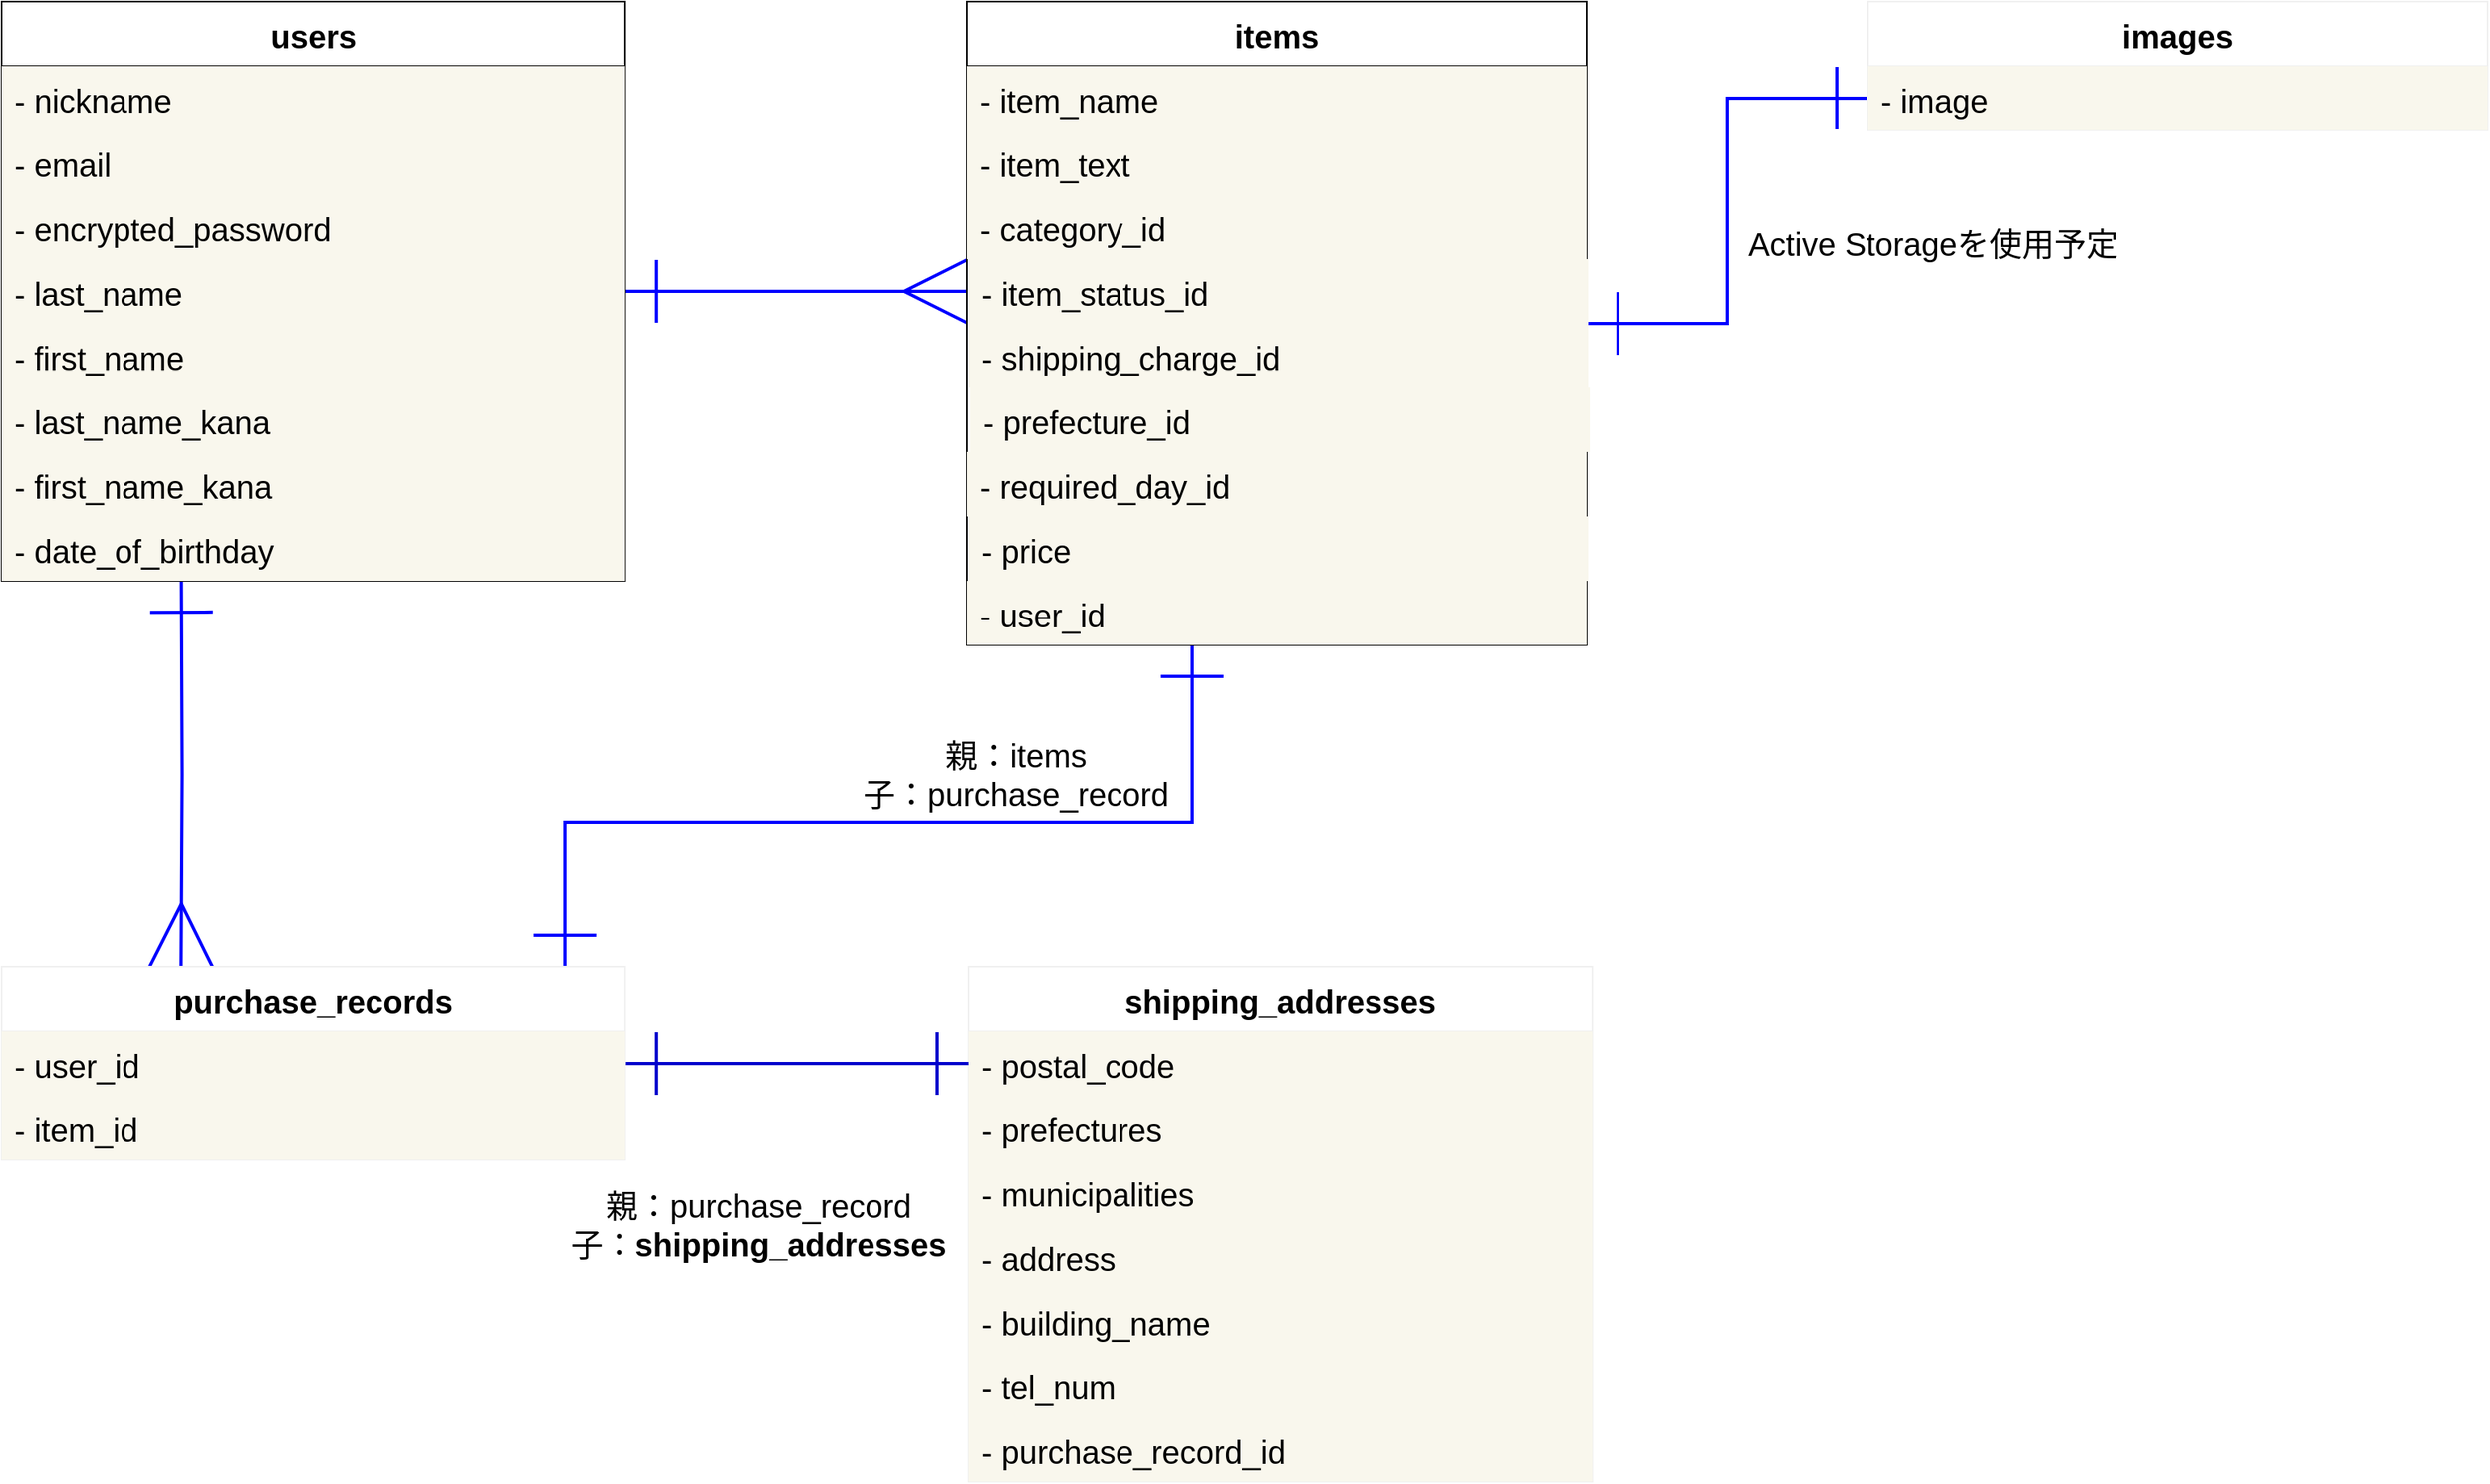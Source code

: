 <mxfile>
    <diagram id="0TDGKuJNJz5VuVz-Sy0O" name="ページ1">
        <mxGraphModel dx="796" dy="1142" grid="1" gridSize="10" guides="1" tooltips="1" connect="1" arrows="1" fold="1" page="1" pageScale="1" pageWidth="1654" pageHeight="1169" math="0" shadow="0">
            <root>
                <mxCell id="0"/>
                <mxCell id="1" parent="0"/>
                <mxCell id="91" style="edgeStyle=orthogonalEdgeStyle;rounded=0;orthogonalLoop=1;jettySize=auto;html=1;fontSize=20;endArrow=ERmany;endFill=0;strokeWidth=2;sourcePerimeterSpacing=0;entryX=0;entryY=0.5;entryDx=0;entryDy=0;endSize=36;targetPerimeterSpacing=0;startSize=36;startArrow=ERone;startFill=0;strokeColor=#0000FF;" edge="1" parent="1" source="13" target="81">
                    <mxGeometry relative="1" as="geometry">
                        <mxPoint x="620" y="260" as="targetPoint"/>
                        <Array as="points"/>
                    </mxGeometry>
                </mxCell>
                <mxCell id="120" style="edgeStyle=orthogonalEdgeStyle;rounded=0;orthogonalLoop=1;jettySize=auto;html=1;fontSize=20;fontColor=#000000;startArrow=ERone;startFill=0;endArrow=ERmany;endFill=0;startSize=36;endSize=36;sourcePerimeterSpacing=0;targetPerimeterSpacing=0;strokeWidth=2;entryX=0.288;entryY=0;entryDx=0;entryDy=0;entryPerimeter=0;strokeColor=#0000FF;" edge="1" parent="1" target="103">
                    <mxGeometry relative="1" as="geometry">
                        <mxPoint x="161.8" y="670" as="targetPoint"/>
                        <mxPoint x="161.8" y="440" as="sourcePoint"/>
                    </mxGeometry>
                </mxCell>
                <mxCell id="13" value="users" style="shape=table;startSize=40;container=1;collapsible=1;childLayout=tableLayout;fixedRows=1;rowLines=0;fontStyle=1;align=center;resizeLast=1;fontSize=20;strokeWidth=1;" vertex="1" parent="1">
                    <mxGeometry x="50" y="80" width="387.6" height="360" as="geometry"/>
                </mxCell>
                <mxCell id="23" value="" style="shape=partialRectangle;collapsible=0;dropTarget=0;pointerEvents=0;fillColor=none;top=0;left=0;bottom=0;right=0;points=[[0,0.5],[1,0.5]];portConstraint=eastwest;" vertex="1" parent="13">
                    <mxGeometry y="40" width="387.6" height="40" as="geometry"/>
                </mxCell>
                <mxCell id="25" value="- nickname" style="shape=partialRectangle;connectable=0;fillColor=#f9f7ed;top=0;left=0;bottom=0;right=0;align=left;spacingLeft=6;overflow=hidden;fontSize=20;strokeColor=#36393d;fontColor=#000000;" vertex="1" parent="23">
                    <mxGeometry width="387.6" height="40" as="geometry"/>
                </mxCell>
                <mxCell id="17" value="" style="shape=partialRectangle;collapsible=0;dropTarget=0;pointerEvents=0;fillColor=none;top=0;left=0;bottom=0;right=0;points=[[0,0.5],[1,0.5]];portConstraint=eastwest;" vertex="1" parent="13">
                    <mxGeometry y="80" width="387.6" height="40" as="geometry"/>
                </mxCell>
                <mxCell id="19" value="- email" style="shape=partialRectangle;connectable=0;fillColor=#f9f7ed;top=0;left=0;bottom=0;right=0;align=left;spacingLeft=6;overflow=hidden;fontSize=20;strokeColor=#36393d;fontColor=#000000;" vertex="1" parent="17">
                    <mxGeometry width="387.6" height="40" as="geometry"/>
                </mxCell>
                <mxCell id="20" value="" style="shape=partialRectangle;collapsible=0;dropTarget=0;pointerEvents=0;fillColor=none;top=0;left=0;bottom=0;right=0;points=[[0,0.5],[1,0.5]];portConstraint=eastwest;" vertex="1" parent="13">
                    <mxGeometry y="120" width="387.6" height="40" as="geometry"/>
                </mxCell>
                <mxCell id="22" value="- encrypted_password" style="shape=partialRectangle;connectable=0;fillColor=#f9f7ed;top=0;left=0;bottom=0;right=0;align=left;spacingLeft=6;overflow=hidden;fontSize=20;strokeColor=#36393d;fontColor=#000000;" vertex="1" parent="20">
                    <mxGeometry width="387.6" height="40" as="geometry"/>
                </mxCell>
                <mxCell id="71" style="shape=partialRectangle;collapsible=0;dropTarget=0;pointerEvents=0;fillColor=none;top=0;left=0;bottom=0;right=0;points=[[0,0.5],[1,0.5]];portConstraint=eastwest;" vertex="1" parent="13">
                    <mxGeometry y="160" width="387.6" height="40" as="geometry"/>
                </mxCell>
                <mxCell id="72" style="shape=partialRectangle;connectable=0;fillColor=none;top=0;left=0;bottom=0;right=0;align=left;spacingLeft=6;overflow=hidden;fontSize=20;" vertex="1" parent="71">
                    <mxGeometry width="387.6" height="40" as="geometry"/>
                </mxCell>
                <mxCell id="73" style="shape=partialRectangle;collapsible=0;dropTarget=0;pointerEvents=0;fillColor=none;top=0;left=0;bottom=0;right=0;points=[[0,0.5],[1,0.5]];portConstraint=eastwest;" vertex="1" parent="13">
                    <mxGeometry y="200" width="387.6" height="40" as="geometry"/>
                </mxCell>
                <mxCell id="74" style="shape=partialRectangle;connectable=0;fillColor=none;top=0;left=0;bottom=0;right=0;align=left;spacingLeft=6;overflow=hidden;fontSize=20;" vertex="1" parent="73">
                    <mxGeometry width="387.6" height="40" as="geometry"/>
                </mxCell>
                <mxCell id="75" style="shape=partialRectangle;collapsible=0;dropTarget=0;pointerEvents=0;fillColor=none;top=0;left=0;bottom=0;right=0;points=[[0,0.5],[1,0.5]];portConstraint=eastwest;" vertex="1" parent="13">
                    <mxGeometry y="240" width="387.6" height="40" as="geometry"/>
                </mxCell>
                <mxCell id="76" style="shape=partialRectangle;connectable=0;fillColor=none;top=0;left=0;bottom=0;right=0;align=left;spacingLeft=6;overflow=hidden;fontSize=20;" vertex="1" parent="75">
                    <mxGeometry width="387.6" height="40" as="geometry"/>
                </mxCell>
                <mxCell id="77" style="shape=partialRectangle;collapsible=0;dropTarget=0;pointerEvents=0;fillColor=none;top=0;left=0;bottom=0;right=0;points=[[0,0.5],[1,0.5]];portConstraint=eastwest;" vertex="1" parent="13">
                    <mxGeometry y="280" width="387.6" height="40" as="geometry"/>
                </mxCell>
                <mxCell id="78" style="shape=partialRectangle;connectable=0;fillColor=none;top=0;left=0;bottom=0;right=0;align=left;spacingLeft=6;overflow=hidden;fontSize=20;" vertex="1" parent="77">
                    <mxGeometry width="387.6" height="40" as="geometry"/>
                </mxCell>
                <mxCell id="79" style="shape=partialRectangle;collapsible=0;dropTarget=0;pointerEvents=0;fillColor=none;top=0;left=0;bottom=0;right=0;points=[[0,0.5],[1,0.5]];portConstraint=eastwest;" vertex="1" parent="13">
                    <mxGeometry y="320" width="387.6" height="40" as="geometry"/>
                </mxCell>
                <mxCell id="80" style="shape=partialRectangle;connectable=0;fillColor=none;top=0;left=0;bottom=0;right=0;align=left;spacingLeft=6;overflow=hidden;fontSize=20;" vertex="1" parent="79">
                    <mxGeometry width="387.6" height="40" as="geometry"/>
                </mxCell>
                <mxCell id="94" style="edgeStyle=orthogonalEdgeStyle;rounded=0;orthogonalLoop=1;jettySize=auto;html=1;fontSize=20;startArrow=ERone;startFill=0;endArrow=ERone;endFill=0;startSize=36;endSize=36;sourcePerimeterSpacing=0;targetPerimeterSpacing=0;strokeWidth=2;strokeColor=#0000FF;" edge="1" parent="1" source="26" target="103">
                    <mxGeometry relative="1" as="geometry">
                        <mxPoint x="190" y="630" as="targetPoint"/>
                        <Array as="points">
                            <mxPoint x="790" y="590"/>
                            <mxPoint x="400" y="590"/>
                        </Array>
                    </mxGeometry>
                </mxCell>
                <mxCell id="100" value="親：items&lt;br&gt;子：purchase_record" style="edgeLabel;html=1;align=center;verticalAlign=middle;resizable=0;points=[];fontSize=20;" vertex="1" connectable="0" parent="94">
                    <mxGeometry x="0.002" y="2" relative="1" as="geometry">
                        <mxPoint x="75" y="-32" as="offset"/>
                    </mxGeometry>
                </mxCell>
                <mxCell id="95" value="Active Storageを使用予定" style="edgeStyle=orthogonalEdgeStyle;rounded=0;orthogonalLoop=1;jettySize=auto;html=1;fontSize=20;startArrow=ERone;startFill=0;endArrow=ERone;endFill=0;startSize=36;endSize=36;sourcePerimeterSpacing=0;targetPerimeterSpacing=0;strokeWidth=2;entryX=0;entryY=0.5;entryDx=0;entryDy=0;strokeColor=#0000FF;" edge="1" parent="1" source="26" target="44">
                    <mxGeometry x="1" y="-98" relative="1" as="geometry">
                        <mxPoint x="1220" y="130" as="targetPoint"/>
                        <mxPoint x="40" y="-8" as="offset"/>
                    </mxGeometry>
                </mxCell>
                <mxCell id="26" value="items" style="shape=table;startSize=40;container=1;collapsible=1;childLayout=tableLayout;fixedRows=1;rowLines=0;fontStyle=1;align=center;resizeLast=1;fontSize=20;strokeWidth=1;" vertex="1" parent="1">
                    <mxGeometry x="650" y="80" width="385" height="400" as="geometry"/>
                </mxCell>
                <mxCell id="27" value="" style="shape=partialRectangle;collapsible=0;dropTarget=0;pointerEvents=0;fillColor=none;top=0;left=0;bottom=0;right=0;points=[[0,0.5],[1,0.5]];portConstraint=eastwest;" vertex="1" parent="26">
                    <mxGeometry y="40" width="385" height="40" as="geometry"/>
                </mxCell>
                <mxCell id="28" value="- item_name" style="shape=partialRectangle;connectable=0;fillColor=#f9f7ed;top=0;left=0;bottom=0;right=0;align=left;spacingLeft=6;overflow=hidden;fontSize=20;strokeColor=#36393d;fontColor=#000000;" vertex="1" parent="27">
                    <mxGeometry width="385" height="40" as="geometry"/>
                </mxCell>
                <mxCell id="29" value="" style="shape=partialRectangle;collapsible=0;dropTarget=0;pointerEvents=0;fillColor=none;top=0;left=0;bottom=0;right=0;points=[[0,0.5],[1,0.5]];portConstraint=eastwest;" vertex="1" parent="26">
                    <mxGeometry y="80" width="385" height="40" as="geometry"/>
                </mxCell>
                <mxCell id="30" value="- item_text" style="shape=partialRectangle;connectable=0;fillColor=#f9f7ed;top=0;left=0;bottom=0;right=0;align=left;spacingLeft=6;overflow=hidden;fontSize=20;strokeColor=#36393d;fontColor=#000000;" vertex="1" parent="29">
                    <mxGeometry width="385" height="40" as="geometry"/>
                </mxCell>
                <mxCell id="31" value="" style="shape=partialRectangle;collapsible=0;dropTarget=0;pointerEvents=0;fillColor=none;top=0;left=0;bottom=0;right=0;points=[[0,0.5],[1,0.5]];portConstraint=eastwest;" vertex="1" parent="26">
                    <mxGeometry y="120" width="385" height="40" as="geometry"/>
                </mxCell>
                <mxCell id="32" value="- category_id" style="shape=partialRectangle;connectable=0;fillColor=#f9f7ed;top=0;left=0;bottom=0;right=0;align=left;spacingLeft=6;overflow=hidden;fontSize=20;strokeColor=#36393d;fontColor=#000000;" vertex="1" parent="31">
                    <mxGeometry width="385" height="40" as="geometry"/>
                </mxCell>
                <mxCell id="81" style="shape=partialRectangle;collapsible=0;dropTarget=0;pointerEvents=0;fillColor=none;top=0;left=0;bottom=0;right=0;points=[[0,0.5],[1,0.5]];portConstraint=eastwest;" vertex="1" parent="26">
                    <mxGeometry y="160" width="385" height="40" as="geometry"/>
                </mxCell>
                <mxCell id="82" style="shape=partialRectangle;connectable=0;fillColor=none;top=0;left=0;bottom=0;right=0;align=left;spacingLeft=6;overflow=hidden;fontSize=20;" vertex="1" parent="81">
                    <mxGeometry width="385" height="40" as="geometry"/>
                </mxCell>
                <mxCell id="83" style="shape=partialRectangle;collapsible=0;dropTarget=0;pointerEvents=0;fillColor=none;top=0;left=0;bottom=0;right=0;points=[[0,0.5],[1,0.5]];portConstraint=eastwest;" vertex="1" parent="26">
                    <mxGeometry y="200" width="385" height="40" as="geometry"/>
                </mxCell>
                <mxCell id="84" style="shape=partialRectangle;connectable=0;fillColor=none;top=0;left=0;bottom=0;right=0;align=left;spacingLeft=6;overflow=hidden;fontSize=20;" vertex="1" parent="83">
                    <mxGeometry width="385" height="40" as="geometry"/>
                </mxCell>
                <mxCell id="85" style="shape=partialRectangle;collapsible=0;dropTarget=0;pointerEvents=0;fillColor=none;top=0;left=0;bottom=0;right=0;points=[[0,0.5],[1,0.5]];portConstraint=eastwest;" vertex="1" parent="26">
                    <mxGeometry y="240" width="385" height="40" as="geometry"/>
                </mxCell>
                <mxCell id="86" style="shape=partialRectangle;connectable=0;fillColor=none;top=0;left=0;bottom=0;right=0;align=left;spacingLeft=6;overflow=hidden;fontSize=20;" vertex="1" parent="85">
                    <mxGeometry width="385" height="40" as="geometry"/>
                </mxCell>
                <mxCell id="87" style="shape=partialRectangle;collapsible=0;dropTarget=0;pointerEvents=0;fillColor=none;top=0;left=0;bottom=0;right=0;points=[[0,0.5],[1,0.5]];portConstraint=eastwest;" vertex="1" parent="26">
                    <mxGeometry y="280" width="385" height="40" as="geometry"/>
                </mxCell>
                <mxCell id="88" style="shape=partialRectangle;connectable=0;fillColor=none;top=0;left=0;bottom=0;right=0;align=left;spacingLeft=6;overflow=hidden;fontSize=20;" vertex="1" parent="87">
                    <mxGeometry width="385" height="40" as="geometry"/>
                </mxCell>
                <mxCell id="89" style="shape=partialRectangle;collapsible=0;dropTarget=0;pointerEvents=0;fillColor=none;top=0;left=0;bottom=0;right=0;points=[[0,0.5],[1,0.5]];portConstraint=eastwest;" vertex="1" parent="26">
                    <mxGeometry y="320" width="385" height="40" as="geometry"/>
                </mxCell>
                <mxCell id="90" style="shape=partialRectangle;connectable=0;fillColor=none;top=0;left=0;bottom=0;right=0;align=left;spacingLeft=6;overflow=hidden;fontSize=20;" vertex="1" parent="89">
                    <mxGeometry width="385" height="40" as="geometry"/>
                </mxCell>
                <mxCell id="96" style="shape=partialRectangle;collapsible=0;dropTarget=0;pointerEvents=0;fillColor=none;top=0;left=0;bottom=0;right=0;points=[[0,0.5],[1,0.5]];portConstraint=eastwest;" vertex="1" parent="26">
                    <mxGeometry y="360" width="385" height="40" as="geometry"/>
                </mxCell>
                <mxCell id="97" value="- user_id" style="shape=partialRectangle;connectable=0;fillColor=#f9f7ed;top=0;left=0;bottom=0;right=0;align=left;spacingLeft=6;overflow=hidden;fontSize=20;strokeColor=#36393d;fontColor=#000000;" vertex="1" parent="96">
                    <mxGeometry width="385" height="40" as="geometry"/>
                </mxCell>
                <mxCell id="33" value="- last_name" style="shape=partialRectangle;connectable=0;fillColor=#f9f7ed;top=0;left=0;bottom=0;right=0;align=left;spacingLeft=6;overflow=hidden;fontSize=20;strokeColor=#36393d;fontColor=#000000;" vertex="1" parent="1">
                    <mxGeometry x="50" y="240" width="387.6" height="40" as="geometry"/>
                </mxCell>
                <mxCell id="34" value="- first_name" style="shape=partialRectangle;connectable=0;fillColor=#f9f7ed;top=0;left=0;bottom=0;right=0;align=left;spacingLeft=6;overflow=hidden;fontSize=20;strokeColor=#36393d;fontColor=#000000;" vertex="1" parent="1">
                    <mxGeometry x="50" y="280" width="387.6" height="40" as="geometry"/>
                </mxCell>
                <mxCell id="35" value="- date_of_birthday" style="shape=partialRectangle;connectable=0;fillColor=#f9f7ed;top=0;left=0;bottom=0;right=0;align=left;spacingLeft=6;overflow=hidden;fontSize=20;strokeColor=#36393d;fontColor=#000000;" vertex="1" parent="1">
                    <mxGeometry x="50" y="400" width="387.6" height="40" as="geometry"/>
                </mxCell>
                <mxCell id="36" value="- item_status_id" style="shape=partialRectangle;connectable=0;fillColor=#f9f7ed;top=0;left=0;bottom=0;right=0;align=left;spacingLeft=6;overflow=hidden;fontSize=20;strokeColor=#36393d;fontColor=#000000;" vertex="1" parent="1">
                    <mxGeometry x="651" y="240" width="385" height="40" as="geometry"/>
                </mxCell>
                <mxCell id="37" value="- shipping_charge_id" style="shape=partialRectangle;connectable=0;fillColor=#f9f7ed;top=0;left=0;bottom=0;right=0;align=left;spacingLeft=6;overflow=hidden;fontSize=20;strokeColor=#36393d;fontColor=#000000;" vertex="1" parent="1">
                    <mxGeometry x="651" y="280" width="385" height="40" as="geometry"/>
                </mxCell>
                <mxCell id="38" value="- prefecture_id" style="shape=partialRectangle;connectable=0;fillColor=#f9f7ed;top=0;left=0;bottom=0;right=0;align=left;spacingLeft=6;overflow=hidden;fontSize=20;strokeColor=#36393d;fontColor=#000000;" vertex="1" parent="1">
                    <mxGeometry x="652" y="320" width="385" height="40" as="geometry"/>
                </mxCell>
                <mxCell id="39" value="- required_day_id" style="shape=partialRectangle;connectable=0;fillColor=#f9f7ed;top=0;left=0;bottom=0;right=0;align=left;spacingLeft=6;overflow=hidden;fontSize=20;strokeColor=#36393d;fontColor=#000000;" vertex="1" parent="1">
                    <mxGeometry x="650" y="360" width="385" height="40" as="geometry"/>
                </mxCell>
                <mxCell id="40" value="- price" style="shape=partialRectangle;connectable=0;fillColor=#f9f7ed;top=0;left=0;bottom=0;right=0;align=left;spacingLeft=6;overflow=hidden;fontSize=20;strokeColor=#36393d;fontColor=#000000;" vertex="1" parent="1">
                    <mxGeometry x="651" y="400" width="385" height="40" as="geometry"/>
                </mxCell>
                <mxCell id="41" value="- last_name_kana" style="shape=partialRectangle;connectable=0;fillColor=#f9f7ed;top=0;left=0;bottom=0;right=0;align=left;spacingLeft=6;overflow=hidden;fontSize=20;strokeColor=#36393d;fontColor=#000000;" vertex="1" parent="1">
                    <mxGeometry x="50" y="320" width="387.6" height="40" as="geometry"/>
                </mxCell>
                <mxCell id="42" value="- first_name_kana" style="shape=partialRectangle;connectable=0;fillColor=#f9f7ed;top=0;left=0;bottom=0;right=0;align=left;spacingLeft=6;overflow=hidden;fontSize=20;strokeColor=#36393d;fontColor=#000000;" vertex="1" parent="1">
                    <mxGeometry x="50" y="360" width="387.6" height="40" as="geometry"/>
                </mxCell>
                <mxCell id="43" value="images" style="shape=table;startSize=40;container=1;collapsible=1;childLayout=tableLayout;fixedRows=1;rowLines=0;fontStyle=1;align=center;resizeLast=1;fontSize=20;strokeColor=#f0f0f0;strokeWidth=1;" vertex="1" parent="1">
                    <mxGeometry x="1210" y="80" width="385" height="80" as="geometry"/>
                </mxCell>
                <mxCell id="44" value="" style="shape=partialRectangle;collapsible=0;dropTarget=0;pointerEvents=0;fillColor=none;top=0;left=0;bottom=0;right=0;points=[[0,0.5],[1,0.5]];portConstraint=eastwest;" vertex="1" parent="43">
                    <mxGeometry y="40" width="385" height="40" as="geometry"/>
                </mxCell>
                <mxCell id="45" value="- image" style="shape=partialRectangle;connectable=0;fillColor=#f9f7ed;top=0;left=0;bottom=0;right=0;align=left;spacingLeft=6;overflow=hidden;fontSize=20;strokeColor=#36393d;fontColor=#000000;" vertex="1" parent="44">
                    <mxGeometry width="385" height="40" as="geometry"/>
                </mxCell>
                <mxCell id="50" value="shipping_addresses" style="shape=table;startSize=40;container=1;collapsible=1;childLayout=tableLayout;fixedRows=1;rowLines=0;fontStyle=1;align=center;resizeLast=1;fontSize=20;strokeColor=#f0f0f0;strokeWidth=1;" vertex="1" parent="1">
                    <mxGeometry x="651" y="680" width="387.6" height="320" as="geometry"/>
                </mxCell>
                <mxCell id="59" style="shape=partialRectangle;collapsible=0;dropTarget=0;pointerEvents=0;fillColor=none;top=0;left=0;bottom=0;right=0;points=[[0,0.5],[1,0.5]];portConstraint=eastwest;" vertex="1" parent="50">
                    <mxGeometry y="40" width="387.6" height="40" as="geometry"/>
                </mxCell>
                <mxCell id="60" value="- postal_code" style="shape=partialRectangle;connectable=0;fillColor=#f9f7ed;top=0;left=0;bottom=0;right=0;align=left;spacingLeft=6;overflow=hidden;fontSize=20;strokeColor=#36393d;fontColor=#000000;" vertex="1" parent="59">
                    <mxGeometry width="387.6" height="40" as="geometry"/>
                </mxCell>
                <mxCell id="61" style="shape=partialRectangle;collapsible=0;dropTarget=0;pointerEvents=0;fillColor=none;top=0;left=0;bottom=0;right=0;points=[[0,0.5],[1,0.5]];portConstraint=eastwest;" vertex="1" parent="50">
                    <mxGeometry y="80" width="387.6" height="40" as="geometry"/>
                </mxCell>
                <mxCell id="62" value="- prefectures" style="shape=partialRectangle;connectable=0;fillColor=#f9f7ed;top=0;left=0;bottom=0;right=0;align=left;spacingLeft=6;overflow=hidden;fontSize=20;strokeColor=#36393d;fontColor=#000000;" vertex="1" parent="61">
                    <mxGeometry width="387.6" height="40" as="geometry"/>
                </mxCell>
                <mxCell id="63" style="shape=partialRectangle;collapsible=0;dropTarget=0;pointerEvents=0;fillColor=none;top=0;left=0;bottom=0;right=0;points=[[0,0.5],[1,0.5]];portConstraint=eastwest;" vertex="1" parent="50">
                    <mxGeometry y="120" width="387.6" height="40" as="geometry"/>
                </mxCell>
                <mxCell id="64" value="- municipalities" style="shape=partialRectangle;connectable=0;fillColor=#f9f7ed;top=0;left=0;bottom=0;right=0;align=left;spacingLeft=6;overflow=hidden;fontSize=20;strokeColor=#36393d;fontColor=#000000;" vertex="1" parent="63">
                    <mxGeometry width="387.6" height="40" as="geometry"/>
                </mxCell>
                <mxCell id="65" style="shape=partialRectangle;collapsible=0;dropTarget=0;pointerEvents=0;fillColor=none;top=0;left=0;bottom=0;right=0;points=[[0,0.5],[1,0.5]];portConstraint=eastwest;" vertex="1" parent="50">
                    <mxGeometry y="160" width="387.6" height="40" as="geometry"/>
                </mxCell>
                <mxCell id="66" value="- address" style="shape=partialRectangle;connectable=0;fillColor=#f9f7ed;top=0;left=0;bottom=0;right=0;align=left;spacingLeft=6;overflow=hidden;fontSize=20;strokeColor=#36393d;fontColor=#000000;" vertex="1" parent="65">
                    <mxGeometry width="387.6" height="40" as="geometry"/>
                </mxCell>
                <mxCell id="67" style="shape=partialRectangle;collapsible=0;dropTarget=0;pointerEvents=0;fillColor=none;top=0;left=0;bottom=0;right=0;points=[[0,0.5],[1,0.5]];portConstraint=eastwest;" vertex="1" parent="50">
                    <mxGeometry y="200" width="387.6" height="40" as="geometry"/>
                </mxCell>
                <mxCell id="68" value="- building_name" style="shape=partialRectangle;connectable=0;fillColor=#f9f7ed;top=0;left=0;bottom=0;right=0;align=left;spacingLeft=6;overflow=hidden;fontSize=20;strokeColor=#36393d;fontColor=#000000;" vertex="1" parent="67">
                    <mxGeometry width="387.6" height="40" as="geometry"/>
                </mxCell>
                <mxCell id="69" style="shape=partialRectangle;collapsible=0;dropTarget=0;pointerEvents=0;fillColor=none;top=0;left=0;bottom=0;right=0;points=[[0,0.5],[1,0.5]];portConstraint=eastwest;" vertex="1" parent="50">
                    <mxGeometry y="240" width="387.6" height="40" as="geometry"/>
                </mxCell>
                <mxCell id="70" value="- tel_num" style="shape=partialRectangle;connectable=0;fillColor=#f9f7ed;top=0;left=0;bottom=0;right=0;align=left;spacingLeft=6;overflow=hidden;fontSize=20;strokeColor=#36393d;fontColor=#000000;" vertex="1" parent="69">
                    <mxGeometry width="387.6" height="40" as="geometry"/>
                </mxCell>
                <mxCell id="123" style="shape=partialRectangle;collapsible=0;dropTarget=0;pointerEvents=0;fillColor=none;top=0;left=0;bottom=0;right=0;points=[[0,0.5],[1,0.5]];portConstraint=eastwest;" vertex="1" parent="50">
                    <mxGeometry y="280" width="387.6" height="40" as="geometry"/>
                </mxCell>
                <mxCell id="124" value="- purchase_record_id" style="shape=partialRectangle;connectable=0;fillColor=#f9f7ed;top=0;left=0;bottom=0;right=0;align=left;spacingLeft=6;overflow=hidden;fontSize=20;strokeColor=#36393d;fontColor=#000000;" vertex="1" parent="123">
                    <mxGeometry width="387.6" height="40" as="geometry"/>
                </mxCell>
                <mxCell id="121" style="edgeStyle=orthogonalEdgeStyle;rounded=0;orthogonalLoop=1;jettySize=auto;html=1;entryX=0;entryY=0.5;entryDx=0;entryDy=0;fontSize=20;fontColor=#000000;startArrow=ERone;startFill=0;endArrow=ERone;endFill=0;startSize=36;endSize=36;sourcePerimeterSpacing=0;targetPerimeterSpacing=0;strokeWidth=2;strokeColor=#0000CC;" edge="1" parent="1" source="103" target="59">
                    <mxGeometry relative="1" as="geometry"/>
                </mxCell>
                <mxCell id="103" value="purchase_records" style="shape=table;startSize=40;container=1;collapsible=1;childLayout=tableLayout;fixedRows=1;rowLines=0;fontStyle=1;align=center;resizeLast=1;fontSize=20;strokeColor=#f0f0f0;strokeWidth=1;" vertex="1" parent="1">
                    <mxGeometry x="50" y="680" width="387.6" height="120" as="geometry"/>
                </mxCell>
                <mxCell id="116" style="shape=partialRectangle;collapsible=0;dropTarget=0;pointerEvents=0;fillColor=none;top=0;left=0;bottom=0;right=0;points=[[0,0.5],[1,0.5]];portConstraint=eastwest;" vertex="1" parent="103">
                    <mxGeometry y="40" width="387.6" height="40" as="geometry"/>
                </mxCell>
                <mxCell id="117" value="- user_id" style="shape=partialRectangle;connectable=0;fillColor=#f9f7ed;top=0;left=0;bottom=0;right=0;align=left;spacingLeft=6;overflow=hidden;fontSize=20;strokeColor=#36393d;fontColor=#000000;" vertex="1" parent="116">
                    <mxGeometry width="387.6" height="40" as="geometry"/>
                </mxCell>
                <mxCell id="118" style="shape=partialRectangle;collapsible=0;dropTarget=0;pointerEvents=0;fillColor=none;top=0;left=0;bottom=0;right=0;points=[[0,0.5],[1,0.5]];portConstraint=eastwest;" vertex="1" parent="103">
                    <mxGeometry y="80" width="387.6" height="40" as="geometry"/>
                </mxCell>
                <mxCell id="119" value="- item_id" style="shape=partialRectangle;connectable=0;fillColor=#f9f7ed;top=0;left=0;bottom=0;right=0;align=left;spacingLeft=6;overflow=hidden;fontSize=20;strokeColor=#36393d;fontColor=#000000;" vertex="1" parent="118">
                    <mxGeometry width="387.6" height="40" as="geometry"/>
                </mxCell>
                <mxCell id="122" value="親：purchase_record&lt;br&gt;子：&lt;span style=&quot;font-weight: 700&quot;&gt;shipping_addresses&lt;/span&gt;" style="edgeLabel;html=1;align=center;verticalAlign=middle;resizable=0;points=[];fontSize=20;" vertex="1" connectable="0" parent="1">
                    <mxGeometry x="520" y="840.0" as="geometry"/>
                </mxCell>
            </root>
        </mxGraphModel>
    </diagram>
</mxfile>